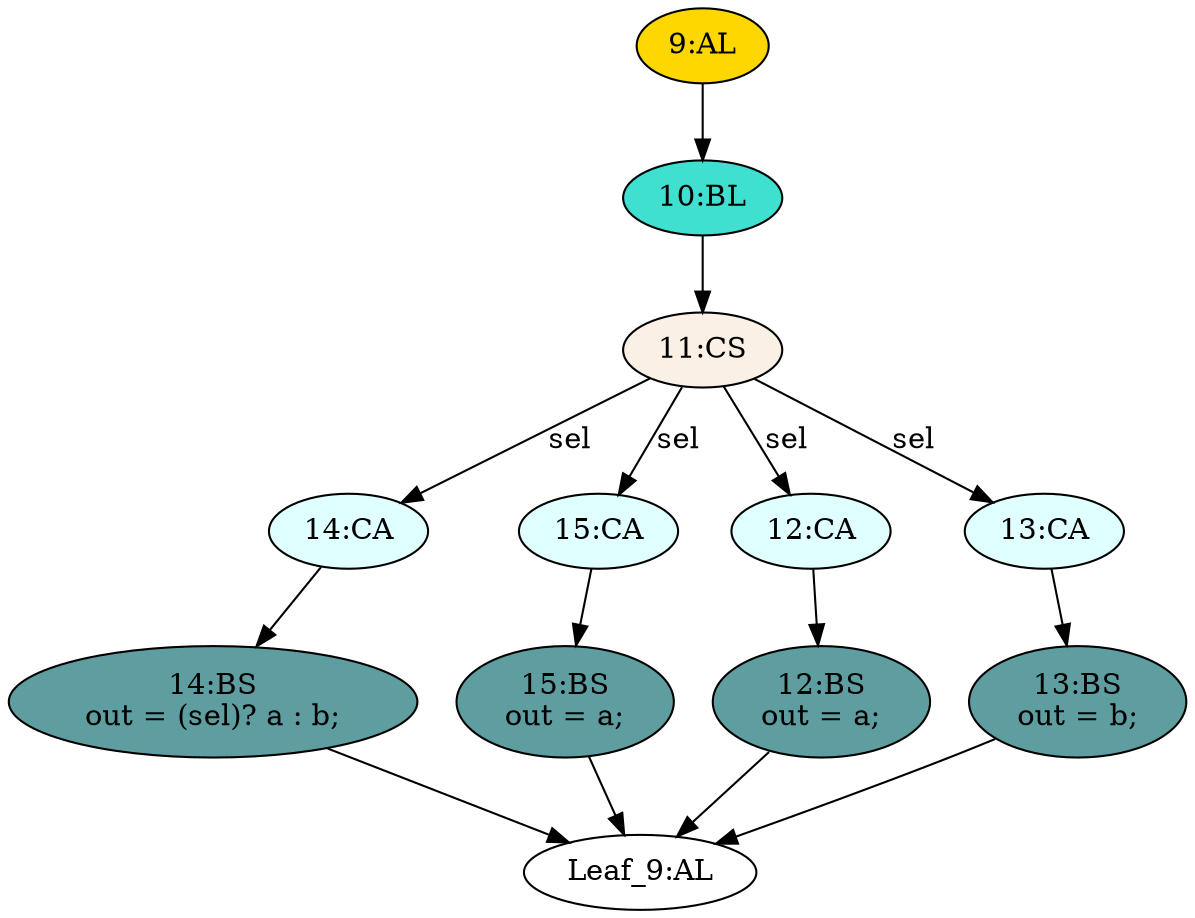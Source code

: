strict digraph "compose( ,  )" {
	node [label="\N"];
	"Leaf_9:AL"	[def_var="['out']",
		label="Leaf_9:AL"];
	"12:BS"	[ast="<pyverilog.vparser.ast.BlockingSubstitution object at 0x7fc4627a3ed0>",
		fillcolor=cadetblue,
		label="12:BS
out = a;",
		statements="[<pyverilog.vparser.ast.BlockingSubstitution object at 0x7fc4627a3ed0>]",
		style=filled,
		typ=BlockingSubstitution];
	"12:BS" -> "Leaf_9:AL"	[cond="[]",
		lineno=None];
	"14:CA"	[ast="<pyverilog.vparser.ast.Case object at 0x7fc4627b1390>",
		fillcolor=lightcyan,
		label="14:CA",
		statements="[]",
		style=filled,
		typ=Case];
	"14:BS"	[ast="<pyverilog.vparser.ast.BlockingSubstitution object at 0x7fc4627bd610>",
		fillcolor=cadetblue,
		label="14:BS
out = (sel)? a : b;",
		statements="[<pyverilog.vparser.ast.BlockingSubstitution object at 0x7fc4627bd610>]",
		style=filled,
		typ=BlockingSubstitution];
	"14:CA" -> "14:BS"	[cond="[]",
		lineno=None];
	"11:CS"	[ast="<pyverilog.vparser.ast.CaseStatement object at 0x7fc4627bdc50>",
		fillcolor=linen,
		label="11:CS",
		statements="[]",
		style=filled,
		typ=CaseStatement];
	"11:CS" -> "14:CA"	[cond="['sel']",
		label=sel,
		lineno=11];
	"15:CA"	[ast="<pyverilog.vparser.ast.Case object at 0x7fc4627a6750>",
		fillcolor=lightcyan,
		label="15:CA",
		statements="[]",
		style=filled,
		typ=Case];
	"11:CS" -> "15:CA"	[cond="['sel']",
		label=sel,
		lineno=11];
	"12:CA"	[ast="<pyverilog.vparser.ast.Case object at 0x7fc4627a3e10>",
		fillcolor=lightcyan,
		label="12:CA",
		statements="[]",
		style=filled,
		typ=Case];
	"11:CS" -> "12:CA"	[cond="['sel']",
		label=sel,
		lineno=11];
	"13:CA"	[ast="<pyverilog.vparser.ast.Case object at 0x7fc46274e550>",
		fillcolor=lightcyan,
		label="13:CA",
		statements="[]",
		style=filled,
		typ=Case];
	"11:CS" -> "13:CA"	[cond="['sel']",
		label=sel,
		lineno=11];
	"15:BS"	[ast="<pyverilog.vparser.ast.BlockingSubstitution object at 0x7fc4627a6150>",
		fillcolor=cadetblue,
		label="15:BS
out = a;",
		statements="[<pyverilog.vparser.ast.BlockingSubstitution object at 0x7fc4627a6150>]",
		style=filled,
		typ=BlockingSubstitution];
	"15:CA" -> "15:BS"	[cond="[]",
		lineno=None];
	"15:BS" -> "Leaf_9:AL"	[cond="[]",
		lineno=None];
	"14:BS" -> "Leaf_9:AL"	[cond="[]",
		lineno=None];
	"12:CA" -> "12:BS"	[cond="[]",
		lineno=None];
	"9:AL"	[ast="<pyverilog.vparser.ast.Always object at 0x7fc4627a3d10>",
		clk_sens=False,
		fillcolor=gold,
		label="9:AL",
		sens="['a', 'b', 'sel']",
		statements="[]",
		style=filled,
		typ=Always,
		use_var="['a', 'sel', 'b']"];
	"10:BL"	[ast="<pyverilog.vparser.ast.Block object at 0x7fc4627a3110>",
		fillcolor=turquoise,
		label="10:BL",
		statements="[]",
		style=filled,
		typ=Block];
	"9:AL" -> "10:BL"	[cond="[]",
		lineno=None];
	"13:BS"	[ast="<pyverilog.vparser.ast.BlockingSubstitution object at 0x7fc4627b1150>",
		fillcolor=cadetblue,
		label="13:BS
out = b;",
		statements="[<pyverilog.vparser.ast.BlockingSubstitution object at 0x7fc4627b1150>]",
		style=filled,
		typ=BlockingSubstitution];
	"13:CA" -> "13:BS"	[cond="[]",
		lineno=None];
	"13:BS" -> "Leaf_9:AL"	[cond="[]",
		lineno=None];
	"10:BL" -> "11:CS"	[cond="[]",
		lineno=None];
}
